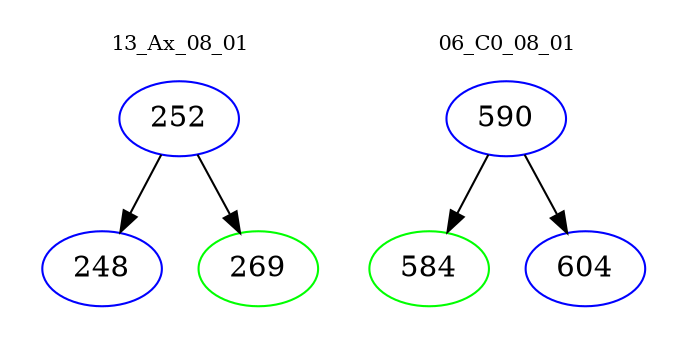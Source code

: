 digraph{
subgraph cluster_0 {
color = white
label = "13_Ax_08_01";
fontsize=10;
T0_252 [label="252", color="blue"]
T0_252 -> T0_248 [color="black"]
T0_248 [label="248", color="blue"]
T0_252 -> T0_269 [color="black"]
T0_269 [label="269", color="green"]
}
subgraph cluster_1 {
color = white
label = "06_C0_08_01";
fontsize=10;
T1_590 [label="590", color="blue"]
T1_590 -> T1_584 [color="black"]
T1_584 [label="584", color="green"]
T1_590 -> T1_604 [color="black"]
T1_604 [label="604", color="blue"]
}
}
